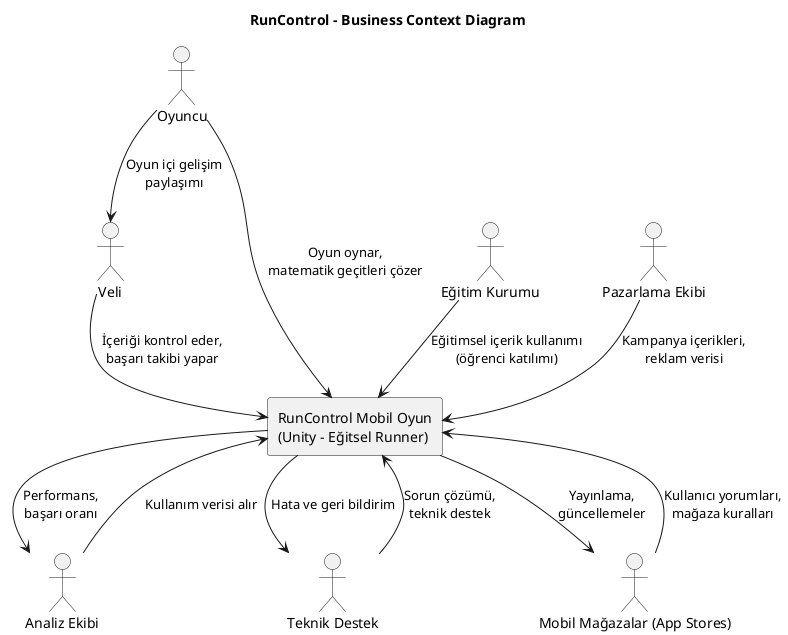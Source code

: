 @startuml

title RunControl - Business Context Diagram

actor Oyuncu
actor Veli
actor "Eğitim Kurumu" as EgitimKurumu
actor "Pazarlama Ekibi" as Pazarlama
actor "Analiz Ekibi" as Analiz
actor "Teknik Destek" as Destek
actor "Mobil Mağazalar (App Stores)" as AppStores

rectangle "RunControl Mobil Oyun\n(Unity - Eğitsel Runner)" as RunControl

Oyuncu --> RunControl : Oyun oynar,\nmatematik geçitleri çözer
Veli --> RunControl : İçeriği kontrol eder,\nbaşarı takibi yapar
EgitimKurumu --> RunControl : Eğitimsel içerik kullanımı\n(öğrenci katılımı)

RunControl --> AppStores : Yayınlama,\ngüncellemeler
AppStores --> RunControl : Kullanıcı yorumları,\nmağaza kuralları

Pazarlama --> RunControl : Kampanya içerikleri,\nreklam verisi
Analiz --> RunControl : Kullanım verisi alır
RunControl --> Analiz : Performans,\nbaşarı oranı

RunControl --> Destek : Hata ve geri bildirim
Destek --> RunControl : Sorun çözümü,\nteknik destek

Oyuncu --> Veli : Oyun içi gelişim\npaylaşımı

@enduml
